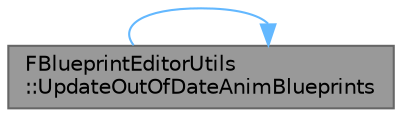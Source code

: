 digraph "FBlueprintEditorUtils::UpdateOutOfDateAnimBlueprints"
{
 // INTERACTIVE_SVG=YES
 // LATEX_PDF_SIZE
  bgcolor="transparent";
  edge [fontname=Helvetica,fontsize=10,labelfontname=Helvetica,labelfontsize=10];
  node [fontname=Helvetica,fontsize=10,shape=box,height=0.2,width=0.4];
  rankdir="LR";
  Node1 [id="Node000001",label="FBlueprintEditorUtils\l::UpdateOutOfDateAnimBlueprints",height=0.2,width=0.4,color="gray40", fillcolor="grey60", style="filled", fontcolor="black",tooltip="Handle old AnimBlueprints (state machines in the wrong position, transition graphs with the wrong sch..."];
  Node1 -> Node1 [id="edge1_Node000001_Node000001",color="steelblue1",style="solid",tooltip=" "];
}
